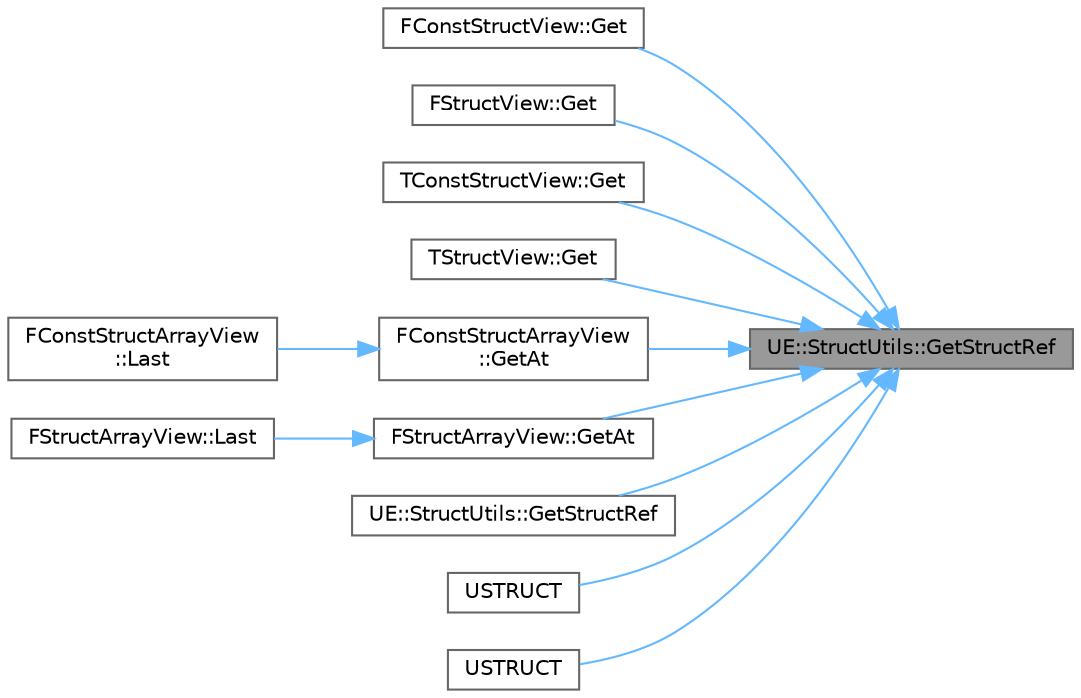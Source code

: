 digraph "UE::StructUtils::GetStructRef"
{
 // INTERACTIVE_SVG=YES
 // LATEX_PDF_SIZE
  bgcolor="transparent";
  edge [fontname=Helvetica,fontsize=10,labelfontname=Helvetica,labelfontsize=10];
  node [fontname=Helvetica,fontsize=10,shape=box,height=0.2,width=0.4];
  rankdir="RL";
  Node1 [id="Node000001",label="UE::StructUtils::GetStructRef",height=0.2,width=0.4,color="gray40", fillcolor="grey60", style="filled", fontcolor="black",tooltip="Returns reference to the struct, this assumes that all data is valid."];
  Node1 -> Node2 [id="edge1_Node000001_Node000002",dir="back",color="steelblue1",style="solid",tooltip=" "];
  Node2 [id="Node000002",label="FConstStructView::Get",height=0.2,width=0.4,color="grey40", fillcolor="white", style="filled",URL="$de/d57/structFConstStructView.html#afefb1af4183718d67416f23fc26e39ff",tooltip="Returns const reference to the struct, this getter assumes that all data is valid."];
  Node1 -> Node3 [id="edge2_Node000001_Node000003",dir="back",color="steelblue1",style="solid",tooltip=" "];
  Node3 [id="Node000003",label="FStructView::Get",height=0.2,width=0.4,color="grey40", fillcolor="white", style="filled",URL="$d8/d94/structFStructView.html#a86169225df380f22ba12b465da74938d",tooltip="Returns mutable reference to the struct, this getter assumes that all data is valid."];
  Node1 -> Node4 [id="edge3_Node000001_Node000004",dir="back",color="steelblue1",style="solid",tooltip=" "];
  Node4 [id="Node000004",label="TConstStructView::Get",height=0.2,width=0.4,color="grey40", fillcolor="white", style="filled",URL="$d3/db1/structTConstStructView.html#a5292b87ff91b528cfef318442203321c",tooltip="Returns const reference to the struct, this getter assumes that all data is valid."];
  Node1 -> Node5 [id="edge4_Node000001_Node000005",dir="back",color="steelblue1",style="solid",tooltip=" "];
  Node5 [id="Node000005",label="TStructView::Get",height=0.2,width=0.4,color="grey40", fillcolor="white", style="filled",URL="$de/d10/structTStructView.html#a41517a0d759bbc044b2f08940bb8cf9a",tooltip="Returns mutable reference to the struct, this getter assumes that all data is valid."];
  Node1 -> Node6 [id="edge5_Node000001_Node000006",dir="back",color="steelblue1",style="solid",tooltip=" "];
  Node6 [id="Node000006",label="FConstStructArrayView\l::GetAt",height=0.2,width=0.4,color="grey40", fillcolor="white", style="filled",URL="$d5/d8f/structFConstStructArrayView.html#aea7b07c4e1b7a15a8629e4ee9601ebe2",tooltip="Returns reference to element at given index."];
  Node6 -> Node7 [id="edge6_Node000006_Node000007",dir="back",color="steelblue1",style="solid",tooltip=" "];
  Node7 [id="Node000007",label="FConstStructArrayView\l::Last",height=0.2,width=0.4,color="grey40", fillcolor="white", style="filled",URL="$d5/d8f/structFConstStructArrayView.html#ac9e7ca108735c99fbbafbf3caf731b4b",tooltip="Returns n-th last element from the array."];
  Node1 -> Node8 [id="edge7_Node000001_Node000008",dir="back",color="steelblue1",style="solid",tooltip=" "];
  Node8 [id="Node000008",label="FStructArrayView::GetAt",height=0.2,width=0.4,color="grey40", fillcolor="white", style="filled",URL="$d8/dda/structFStructArrayView.html#a19d76c1b2685b758e7a5b53c408cd232",tooltip="Returns reference to element at given index."];
  Node8 -> Node9 [id="edge8_Node000008_Node000009",dir="back",color="steelblue1",style="solid",tooltip=" "];
  Node9 [id="Node000009",label="FStructArrayView::Last",height=0.2,width=0.4,color="grey40", fillcolor="white", style="filled",URL="$d8/dda/structFStructArrayView.html#a4b575e18fe22c411e3e2d62e24830581",tooltip="Returns n-th last element from the array."];
  Node1 -> Node10 [id="edge9_Node000001_Node000010",dir="back",color="steelblue1",style="solid",tooltip=" "];
  Node10 [id="Node000010",label="UE::StructUtils::GetStructRef",height=0.2,width=0.4,color="grey40", fillcolor="white", style="filled",URL="$da/db6/namespaceUE_1_1StructUtils.html#a145283b0cc919a3ba08abb9042aeb604",tooltip="Returns const reference to the struct, this assumes that all data is valid."];
  Node1 -> Node11 [id="edge10_Node000001_Node000011",dir="back",color="steelblue1",style="solid",tooltip=" "];
  Node11 [id="Node000011",label="USTRUCT",height=0.2,width=0.4,color="grey40", fillcolor="white", style="filled",URL="$d6/da1/StructUtils_2SharedStruct_8h.html#a630f4154ed37d37254fe38d6da615fb1",tooltip="FSharedStruct works similarly as a TSharedPtr<FInstancedStruct> but avoids the double pointer indirec..."];
  Node1 -> Node12 [id="edge11_Node000001_Node000012",dir="back",color="steelblue1",style="solid",tooltip=" "];
  Node12 [id="Node000012",label="USTRUCT",height=0.2,width=0.4,color="grey40", fillcolor="white", style="filled",URL="$d6/dc6/StructUtils_2InstancedStruct_8h.html#adcb2836d5087af74eeea9038a8366299",tooltip="FInstancedStruct works similarly as instanced UObject* property but is USTRUCTs."];
}

